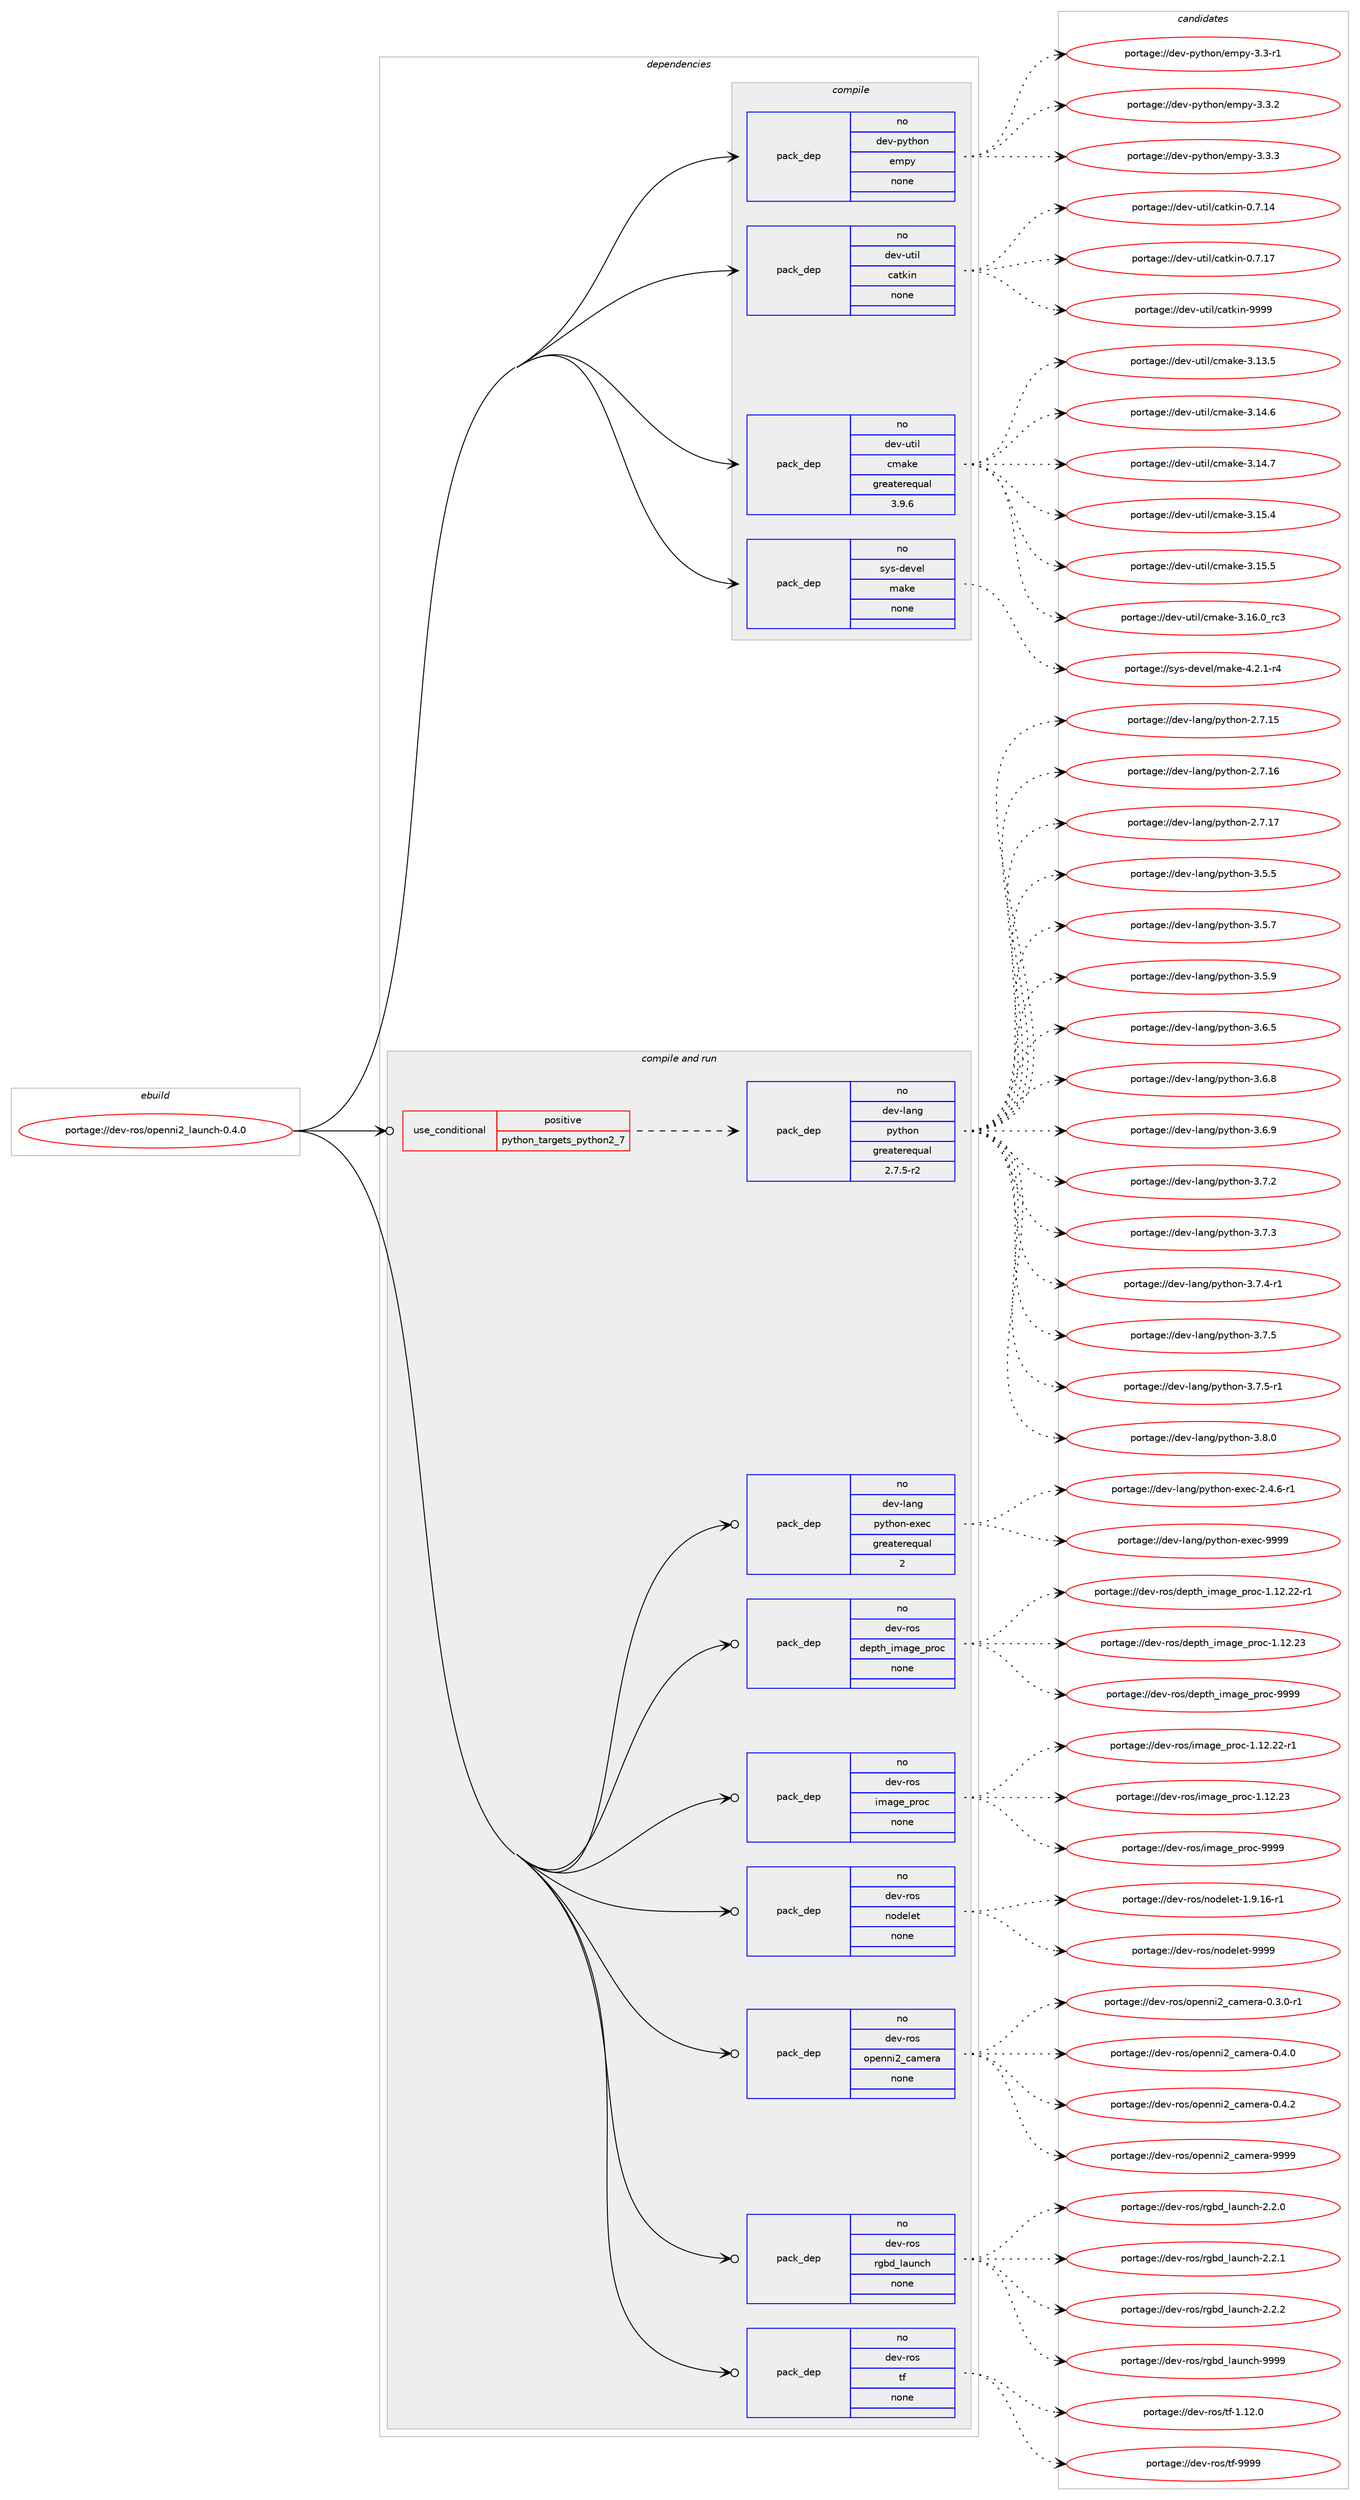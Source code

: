 digraph prolog {

# *************
# Graph options
# *************

newrank=true;
concentrate=true;
compound=true;
graph [rankdir=LR,fontname=Helvetica,fontsize=10,ranksep=1.5];#, ranksep=2.5, nodesep=0.2];
edge  [arrowhead=vee];
node  [fontname=Helvetica,fontsize=10];

# **********
# The ebuild
# **********

subgraph cluster_leftcol {
color=gray;
rank=same;
label=<<i>ebuild</i>>;
id [label="portage://dev-ros/openni2_launch-0.4.0", color=red, width=4, href="../dev-ros/openni2_launch-0.4.0.svg"];
}

# ****************
# The dependencies
# ****************

subgraph cluster_midcol {
color=gray;
label=<<i>dependencies</i>>;
subgraph cluster_compile {
fillcolor="#eeeeee";
style=filled;
label=<<i>compile</i>>;
subgraph pack145905 {
dependency192730 [label=<<TABLE BORDER="0" CELLBORDER="1" CELLSPACING="0" CELLPADDING="4" WIDTH="220"><TR><TD ROWSPAN="6" CELLPADDING="30">pack_dep</TD></TR><TR><TD WIDTH="110">no</TD></TR><TR><TD>dev-python</TD></TR><TR><TD>empy</TD></TR><TR><TD>none</TD></TR><TR><TD></TD></TR></TABLE>>, shape=none, color=blue];
}
id:e -> dependency192730:w [weight=20,style="solid",arrowhead="vee"];
subgraph pack145906 {
dependency192731 [label=<<TABLE BORDER="0" CELLBORDER="1" CELLSPACING="0" CELLPADDING="4" WIDTH="220"><TR><TD ROWSPAN="6" CELLPADDING="30">pack_dep</TD></TR><TR><TD WIDTH="110">no</TD></TR><TR><TD>dev-util</TD></TR><TR><TD>catkin</TD></TR><TR><TD>none</TD></TR><TR><TD></TD></TR></TABLE>>, shape=none, color=blue];
}
id:e -> dependency192731:w [weight=20,style="solid",arrowhead="vee"];
subgraph pack145907 {
dependency192732 [label=<<TABLE BORDER="0" CELLBORDER="1" CELLSPACING="0" CELLPADDING="4" WIDTH="220"><TR><TD ROWSPAN="6" CELLPADDING="30">pack_dep</TD></TR><TR><TD WIDTH="110">no</TD></TR><TR><TD>dev-util</TD></TR><TR><TD>cmake</TD></TR><TR><TD>greaterequal</TD></TR><TR><TD>3.9.6</TD></TR></TABLE>>, shape=none, color=blue];
}
id:e -> dependency192732:w [weight=20,style="solid",arrowhead="vee"];
subgraph pack145908 {
dependency192733 [label=<<TABLE BORDER="0" CELLBORDER="1" CELLSPACING="0" CELLPADDING="4" WIDTH="220"><TR><TD ROWSPAN="6" CELLPADDING="30">pack_dep</TD></TR><TR><TD WIDTH="110">no</TD></TR><TR><TD>sys-devel</TD></TR><TR><TD>make</TD></TR><TR><TD>none</TD></TR><TR><TD></TD></TR></TABLE>>, shape=none, color=blue];
}
id:e -> dependency192733:w [weight=20,style="solid",arrowhead="vee"];
}
subgraph cluster_compileandrun {
fillcolor="#eeeeee";
style=filled;
label=<<i>compile and run</i>>;
subgraph cond43399 {
dependency192734 [label=<<TABLE BORDER="0" CELLBORDER="1" CELLSPACING="0" CELLPADDING="4"><TR><TD ROWSPAN="3" CELLPADDING="10">use_conditional</TD></TR><TR><TD>positive</TD></TR><TR><TD>python_targets_python2_7</TD></TR></TABLE>>, shape=none, color=red];
subgraph pack145909 {
dependency192735 [label=<<TABLE BORDER="0" CELLBORDER="1" CELLSPACING="0" CELLPADDING="4" WIDTH="220"><TR><TD ROWSPAN="6" CELLPADDING="30">pack_dep</TD></TR><TR><TD WIDTH="110">no</TD></TR><TR><TD>dev-lang</TD></TR><TR><TD>python</TD></TR><TR><TD>greaterequal</TD></TR><TR><TD>2.7.5-r2</TD></TR></TABLE>>, shape=none, color=blue];
}
dependency192734:e -> dependency192735:w [weight=20,style="dashed",arrowhead="vee"];
}
id:e -> dependency192734:w [weight=20,style="solid",arrowhead="odotvee"];
subgraph pack145910 {
dependency192736 [label=<<TABLE BORDER="0" CELLBORDER="1" CELLSPACING="0" CELLPADDING="4" WIDTH="220"><TR><TD ROWSPAN="6" CELLPADDING="30">pack_dep</TD></TR><TR><TD WIDTH="110">no</TD></TR><TR><TD>dev-lang</TD></TR><TR><TD>python-exec</TD></TR><TR><TD>greaterequal</TD></TR><TR><TD>2</TD></TR></TABLE>>, shape=none, color=blue];
}
id:e -> dependency192736:w [weight=20,style="solid",arrowhead="odotvee"];
subgraph pack145911 {
dependency192737 [label=<<TABLE BORDER="0" CELLBORDER="1" CELLSPACING="0" CELLPADDING="4" WIDTH="220"><TR><TD ROWSPAN="6" CELLPADDING="30">pack_dep</TD></TR><TR><TD WIDTH="110">no</TD></TR><TR><TD>dev-ros</TD></TR><TR><TD>depth_image_proc</TD></TR><TR><TD>none</TD></TR><TR><TD></TD></TR></TABLE>>, shape=none, color=blue];
}
id:e -> dependency192737:w [weight=20,style="solid",arrowhead="odotvee"];
subgraph pack145912 {
dependency192738 [label=<<TABLE BORDER="0" CELLBORDER="1" CELLSPACING="0" CELLPADDING="4" WIDTH="220"><TR><TD ROWSPAN="6" CELLPADDING="30">pack_dep</TD></TR><TR><TD WIDTH="110">no</TD></TR><TR><TD>dev-ros</TD></TR><TR><TD>image_proc</TD></TR><TR><TD>none</TD></TR><TR><TD></TD></TR></TABLE>>, shape=none, color=blue];
}
id:e -> dependency192738:w [weight=20,style="solid",arrowhead="odotvee"];
subgraph pack145913 {
dependency192739 [label=<<TABLE BORDER="0" CELLBORDER="1" CELLSPACING="0" CELLPADDING="4" WIDTH="220"><TR><TD ROWSPAN="6" CELLPADDING="30">pack_dep</TD></TR><TR><TD WIDTH="110">no</TD></TR><TR><TD>dev-ros</TD></TR><TR><TD>nodelet</TD></TR><TR><TD>none</TD></TR><TR><TD></TD></TR></TABLE>>, shape=none, color=blue];
}
id:e -> dependency192739:w [weight=20,style="solid",arrowhead="odotvee"];
subgraph pack145914 {
dependency192740 [label=<<TABLE BORDER="0" CELLBORDER="1" CELLSPACING="0" CELLPADDING="4" WIDTH="220"><TR><TD ROWSPAN="6" CELLPADDING="30">pack_dep</TD></TR><TR><TD WIDTH="110">no</TD></TR><TR><TD>dev-ros</TD></TR><TR><TD>openni2_camera</TD></TR><TR><TD>none</TD></TR><TR><TD></TD></TR></TABLE>>, shape=none, color=blue];
}
id:e -> dependency192740:w [weight=20,style="solid",arrowhead="odotvee"];
subgraph pack145915 {
dependency192741 [label=<<TABLE BORDER="0" CELLBORDER="1" CELLSPACING="0" CELLPADDING="4" WIDTH="220"><TR><TD ROWSPAN="6" CELLPADDING="30">pack_dep</TD></TR><TR><TD WIDTH="110">no</TD></TR><TR><TD>dev-ros</TD></TR><TR><TD>rgbd_launch</TD></TR><TR><TD>none</TD></TR><TR><TD></TD></TR></TABLE>>, shape=none, color=blue];
}
id:e -> dependency192741:w [weight=20,style="solid",arrowhead="odotvee"];
subgraph pack145916 {
dependency192742 [label=<<TABLE BORDER="0" CELLBORDER="1" CELLSPACING="0" CELLPADDING="4" WIDTH="220"><TR><TD ROWSPAN="6" CELLPADDING="30">pack_dep</TD></TR><TR><TD WIDTH="110">no</TD></TR><TR><TD>dev-ros</TD></TR><TR><TD>tf</TD></TR><TR><TD>none</TD></TR><TR><TD></TD></TR></TABLE>>, shape=none, color=blue];
}
id:e -> dependency192742:w [weight=20,style="solid",arrowhead="odotvee"];
}
subgraph cluster_run {
fillcolor="#eeeeee";
style=filled;
label=<<i>run</i>>;
}
}

# **************
# The candidates
# **************

subgraph cluster_choices {
rank=same;
color=gray;
label=<<i>candidates</i>>;

subgraph choice145905 {
color=black;
nodesep=1;
choiceportage1001011184511212111610411111047101109112121455146514511449 [label="portage://dev-python/empy-3.3-r1", color=red, width=4,href="../dev-python/empy-3.3-r1.svg"];
choiceportage1001011184511212111610411111047101109112121455146514650 [label="portage://dev-python/empy-3.3.2", color=red, width=4,href="../dev-python/empy-3.3.2.svg"];
choiceportage1001011184511212111610411111047101109112121455146514651 [label="portage://dev-python/empy-3.3.3", color=red, width=4,href="../dev-python/empy-3.3.3.svg"];
dependency192730:e -> choiceportage1001011184511212111610411111047101109112121455146514511449:w [style=dotted,weight="100"];
dependency192730:e -> choiceportage1001011184511212111610411111047101109112121455146514650:w [style=dotted,weight="100"];
dependency192730:e -> choiceportage1001011184511212111610411111047101109112121455146514651:w [style=dotted,weight="100"];
}
subgraph choice145906 {
color=black;
nodesep=1;
choiceportage1001011184511711610510847999711610710511045484655464952 [label="portage://dev-util/catkin-0.7.14", color=red, width=4,href="../dev-util/catkin-0.7.14.svg"];
choiceportage1001011184511711610510847999711610710511045484655464955 [label="portage://dev-util/catkin-0.7.17", color=red, width=4,href="../dev-util/catkin-0.7.17.svg"];
choiceportage100101118451171161051084799971161071051104557575757 [label="portage://dev-util/catkin-9999", color=red, width=4,href="../dev-util/catkin-9999.svg"];
dependency192731:e -> choiceportage1001011184511711610510847999711610710511045484655464952:w [style=dotted,weight="100"];
dependency192731:e -> choiceportage1001011184511711610510847999711610710511045484655464955:w [style=dotted,weight="100"];
dependency192731:e -> choiceportage100101118451171161051084799971161071051104557575757:w [style=dotted,weight="100"];
}
subgraph choice145907 {
color=black;
nodesep=1;
choiceportage1001011184511711610510847991099710710145514649514653 [label="portage://dev-util/cmake-3.13.5", color=red, width=4,href="../dev-util/cmake-3.13.5.svg"];
choiceportage1001011184511711610510847991099710710145514649524654 [label="portage://dev-util/cmake-3.14.6", color=red, width=4,href="../dev-util/cmake-3.14.6.svg"];
choiceportage1001011184511711610510847991099710710145514649524655 [label="portage://dev-util/cmake-3.14.7", color=red, width=4,href="../dev-util/cmake-3.14.7.svg"];
choiceportage1001011184511711610510847991099710710145514649534652 [label="portage://dev-util/cmake-3.15.4", color=red, width=4,href="../dev-util/cmake-3.15.4.svg"];
choiceportage1001011184511711610510847991099710710145514649534653 [label="portage://dev-util/cmake-3.15.5", color=red, width=4,href="../dev-util/cmake-3.15.5.svg"];
choiceportage1001011184511711610510847991099710710145514649544648951149951 [label="portage://dev-util/cmake-3.16.0_rc3", color=red, width=4,href="../dev-util/cmake-3.16.0_rc3.svg"];
dependency192732:e -> choiceportage1001011184511711610510847991099710710145514649514653:w [style=dotted,weight="100"];
dependency192732:e -> choiceportage1001011184511711610510847991099710710145514649524654:w [style=dotted,weight="100"];
dependency192732:e -> choiceportage1001011184511711610510847991099710710145514649524655:w [style=dotted,weight="100"];
dependency192732:e -> choiceportage1001011184511711610510847991099710710145514649534652:w [style=dotted,weight="100"];
dependency192732:e -> choiceportage1001011184511711610510847991099710710145514649534653:w [style=dotted,weight="100"];
dependency192732:e -> choiceportage1001011184511711610510847991099710710145514649544648951149951:w [style=dotted,weight="100"];
}
subgraph choice145908 {
color=black;
nodesep=1;
choiceportage1151211154510010111810110847109971071014552465046494511452 [label="portage://sys-devel/make-4.2.1-r4", color=red, width=4,href="../sys-devel/make-4.2.1-r4.svg"];
dependency192733:e -> choiceportage1151211154510010111810110847109971071014552465046494511452:w [style=dotted,weight="100"];
}
subgraph choice145909 {
color=black;
nodesep=1;
choiceportage10010111845108971101034711212111610411111045504655464953 [label="portage://dev-lang/python-2.7.15", color=red, width=4,href="../dev-lang/python-2.7.15.svg"];
choiceportage10010111845108971101034711212111610411111045504655464954 [label="portage://dev-lang/python-2.7.16", color=red, width=4,href="../dev-lang/python-2.7.16.svg"];
choiceportage10010111845108971101034711212111610411111045504655464955 [label="portage://dev-lang/python-2.7.17", color=red, width=4,href="../dev-lang/python-2.7.17.svg"];
choiceportage100101118451089711010347112121116104111110455146534653 [label="portage://dev-lang/python-3.5.5", color=red, width=4,href="../dev-lang/python-3.5.5.svg"];
choiceportage100101118451089711010347112121116104111110455146534655 [label="portage://dev-lang/python-3.5.7", color=red, width=4,href="../dev-lang/python-3.5.7.svg"];
choiceportage100101118451089711010347112121116104111110455146534657 [label="portage://dev-lang/python-3.5.9", color=red, width=4,href="../dev-lang/python-3.5.9.svg"];
choiceportage100101118451089711010347112121116104111110455146544653 [label="portage://dev-lang/python-3.6.5", color=red, width=4,href="../dev-lang/python-3.6.5.svg"];
choiceportage100101118451089711010347112121116104111110455146544656 [label="portage://dev-lang/python-3.6.8", color=red, width=4,href="../dev-lang/python-3.6.8.svg"];
choiceportage100101118451089711010347112121116104111110455146544657 [label="portage://dev-lang/python-3.6.9", color=red, width=4,href="../dev-lang/python-3.6.9.svg"];
choiceportage100101118451089711010347112121116104111110455146554650 [label="portage://dev-lang/python-3.7.2", color=red, width=4,href="../dev-lang/python-3.7.2.svg"];
choiceportage100101118451089711010347112121116104111110455146554651 [label="portage://dev-lang/python-3.7.3", color=red, width=4,href="../dev-lang/python-3.7.3.svg"];
choiceportage1001011184510897110103471121211161041111104551465546524511449 [label="portage://dev-lang/python-3.7.4-r1", color=red, width=4,href="../dev-lang/python-3.7.4-r1.svg"];
choiceportage100101118451089711010347112121116104111110455146554653 [label="portage://dev-lang/python-3.7.5", color=red, width=4,href="../dev-lang/python-3.7.5.svg"];
choiceportage1001011184510897110103471121211161041111104551465546534511449 [label="portage://dev-lang/python-3.7.5-r1", color=red, width=4,href="../dev-lang/python-3.7.5-r1.svg"];
choiceportage100101118451089711010347112121116104111110455146564648 [label="portage://dev-lang/python-3.8.0", color=red, width=4,href="../dev-lang/python-3.8.0.svg"];
dependency192735:e -> choiceportage10010111845108971101034711212111610411111045504655464953:w [style=dotted,weight="100"];
dependency192735:e -> choiceportage10010111845108971101034711212111610411111045504655464954:w [style=dotted,weight="100"];
dependency192735:e -> choiceportage10010111845108971101034711212111610411111045504655464955:w [style=dotted,weight="100"];
dependency192735:e -> choiceportage100101118451089711010347112121116104111110455146534653:w [style=dotted,weight="100"];
dependency192735:e -> choiceportage100101118451089711010347112121116104111110455146534655:w [style=dotted,weight="100"];
dependency192735:e -> choiceportage100101118451089711010347112121116104111110455146534657:w [style=dotted,weight="100"];
dependency192735:e -> choiceportage100101118451089711010347112121116104111110455146544653:w [style=dotted,weight="100"];
dependency192735:e -> choiceportage100101118451089711010347112121116104111110455146544656:w [style=dotted,weight="100"];
dependency192735:e -> choiceportage100101118451089711010347112121116104111110455146544657:w [style=dotted,weight="100"];
dependency192735:e -> choiceportage100101118451089711010347112121116104111110455146554650:w [style=dotted,weight="100"];
dependency192735:e -> choiceportage100101118451089711010347112121116104111110455146554651:w [style=dotted,weight="100"];
dependency192735:e -> choiceportage1001011184510897110103471121211161041111104551465546524511449:w [style=dotted,weight="100"];
dependency192735:e -> choiceportage100101118451089711010347112121116104111110455146554653:w [style=dotted,weight="100"];
dependency192735:e -> choiceportage1001011184510897110103471121211161041111104551465546534511449:w [style=dotted,weight="100"];
dependency192735:e -> choiceportage100101118451089711010347112121116104111110455146564648:w [style=dotted,weight="100"];
}
subgraph choice145910 {
color=black;
nodesep=1;
choiceportage10010111845108971101034711212111610411111045101120101994550465246544511449 [label="portage://dev-lang/python-exec-2.4.6-r1", color=red, width=4,href="../dev-lang/python-exec-2.4.6-r1.svg"];
choiceportage10010111845108971101034711212111610411111045101120101994557575757 [label="portage://dev-lang/python-exec-9999", color=red, width=4,href="../dev-lang/python-exec-9999.svg"];
dependency192736:e -> choiceportage10010111845108971101034711212111610411111045101120101994550465246544511449:w [style=dotted,weight="100"];
dependency192736:e -> choiceportage10010111845108971101034711212111610411111045101120101994557575757:w [style=dotted,weight="100"];
}
subgraph choice145911 {
color=black;
nodesep=1;
choiceportage10010111845114111115471001011121161049510510997103101951121141119945494649504650504511449 [label="portage://dev-ros/depth_image_proc-1.12.22-r1", color=red, width=4,href="../dev-ros/depth_image_proc-1.12.22-r1.svg"];
choiceportage1001011184511411111547100101112116104951051099710310195112114111994549464950465051 [label="portage://dev-ros/depth_image_proc-1.12.23", color=red, width=4,href="../dev-ros/depth_image_proc-1.12.23.svg"];
choiceportage1001011184511411111547100101112116104951051099710310195112114111994557575757 [label="portage://dev-ros/depth_image_proc-9999", color=red, width=4,href="../dev-ros/depth_image_proc-9999.svg"];
dependency192737:e -> choiceportage10010111845114111115471001011121161049510510997103101951121141119945494649504650504511449:w [style=dotted,weight="100"];
dependency192737:e -> choiceportage1001011184511411111547100101112116104951051099710310195112114111994549464950465051:w [style=dotted,weight="100"];
dependency192737:e -> choiceportage1001011184511411111547100101112116104951051099710310195112114111994557575757:w [style=dotted,weight="100"];
}
subgraph choice145912 {
color=black;
nodesep=1;
choiceportage100101118451141111154710510997103101951121141119945494649504650504511449 [label="portage://dev-ros/image_proc-1.12.22-r1", color=red, width=4,href="../dev-ros/image_proc-1.12.22-r1.svg"];
choiceportage10010111845114111115471051099710310195112114111994549464950465051 [label="portage://dev-ros/image_proc-1.12.23", color=red, width=4,href="../dev-ros/image_proc-1.12.23.svg"];
choiceportage10010111845114111115471051099710310195112114111994557575757 [label="portage://dev-ros/image_proc-9999", color=red, width=4,href="../dev-ros/image_proc-9999.svg"];
dependency192738:e -> choiceportage100101118451141111154710510997103101951121141119945494649504650504511449:w [style=dotted,weight="100"];
dependency192738:e -> choiceportage10010111845114111115471051099710310195112114111994549464950465051:w [style=dotted,weight="100"];
dependency192738:e -> choiceportage10010111845114111115471051099710310195112114111994557575757:w [style=dotted,weight="100"];
}
subgraph choice145913 {
color=black;
nodesep=1;
choiceportage1001011184511411111547110111100101108101116454946574649544511449 [label="portage://dev-ros/nodelet-1.9.16-r1", color=red, width=4,href="../dev-ros/nodelet-1.9.16-r1.svg"];
choiceportage10010111845114111115471101111001011081011164557575757 [label="portage://dev-ros/nodelet-9999", color=red, width=4,href="../dev-ros/nodelet-9999.svg"];
dependency192739:e -> choiceportage1001011184511411111547110111100101108101116454946574649544511449:w [style=dotted,weight="100"];
dependency192739:e -> choiceportage10010111845114111115471101111001011081011164557575757:w [style=dotted,weight="100"];
}
subgraph choice145914 {
color=black;
nodesep=1;
choiceportage100101118451141111154711111210111011010550959997109101114974548465146484511449 [label="portage://dev-ros/openni2_camera-0.3.0-r1", color=red, width=4,href="../dev-ros/openni2_camera-0.3.0-r1.svg"];
choiceportage10010111845114111115471111121011101101055095999710910111497454846524648 [label="portage://dev-ros/openni2_camera-0.4.0", color=red, width=4,href="../dev-ros/openni2_camera-0.4.0.svg"];
choiceportage10010111845114111115471111121011101101055095999710910111497454846524650 [label="portage://dev-ros/openni2_camera-0.4.2", color=red, width=4,href="../dev-ros/openni2_camera-0.4.2.svg"];
choiceportage100101118451141111154711111210111011010550959997109101114974557575757 [label="portage://dev-ros/openni2_camera-9999", color=red, width=4,href="../dev-ros/openni2_camera-9999.svg"];
dependency192740:e -> choiceportage100101118451141111154711111210111011010550959997109101114974548465146484511449:w [style=dotted,weight="100"];
dependency192740:e -> choiceportage10010111845114111115471111121011101101055095999710910111497454846524648:w [style=dotted,weight="100"];
dependency192740:e -> choiceportage10010111845114111115471111121011101101055095999710910111497454846524650:w [style=dotted,weight="100"];
dependency192740:e -> choiceportage100101118451141111154711111210111011010550959997109101114974557575757:w [style=dotted,weight="100"];
}
subgraph choice145915 {
color=black;
nodesep=1;
choiceportage100101118451141111154711410398100951089711711099104455046504648 [label="portage://dev-ros/rgbd_launch-2.2.0", color=red, width=4,href="../dev-ros/rgbd_launch-2.2.0.svg"];
choiceportage100101118451141111154711410398100951089711711099104455046504649 [label="portage://dev-ros/rgbd_launch-2.2.1", color=red, width=4,href="../dev-ros/rgbd_launch-2.2.1.svg"];
choiceportage100101118451141111154711410398100951089711711099104455046504650 [label="portage://dev-ros/rgbd_launch-2.2.2", color=red, width=4,href="../dev-ros/rgbd_launch-2.2.2.svg"];
choiceportage1001011184511411111547114103981009510897117110991044557575757 [label="portage://dev-ros/rgbd_launch-9999", color=red, width=4,href="../dev-ros/rgbd_launch-9999.svg"];
dependency192741:e -> choiceportage100101118451141111154711410398100951089711711099104455046504648:w [style=dotted,weight="100"];
dependency192741:e -> choiceportage100101118451141111154711410398100951089711711099104455046504649:w [style=dotted,weight="100"];
dependency192741:e -> choiceportage100101118451141111154711410398100951089711711099104455046504650:w [style=dotted,weight="100"];
dependency192741:e -> choiceportage1001011184511411111547114103981009510897117110991044557575757:w [style=dotted,weight="100"];
}
subgraph choice145916 {
color=black;
nodesep=1;
choiceportage100101118451141111154711610245494649504648 [label="portage://dev-ros/tf-1.12.0", color=red, width=4,href="../dev-ros/tf-1.12.0.svg"];
choiceportage10010111845114111115471161024557575757 [label="portage://dev-ros/tf-9999", color=red, width=4,href="../dev-ros/tf-9999.svg"];
dependency192742:e -> choiceportage100101118451141111154711610245494649504648:w [style=dotted,weight="100"];
dependency192742:e -> choiceportage10010111845114111115471161024557575757:w [style=dotted,weight="100"];
}
}

}

